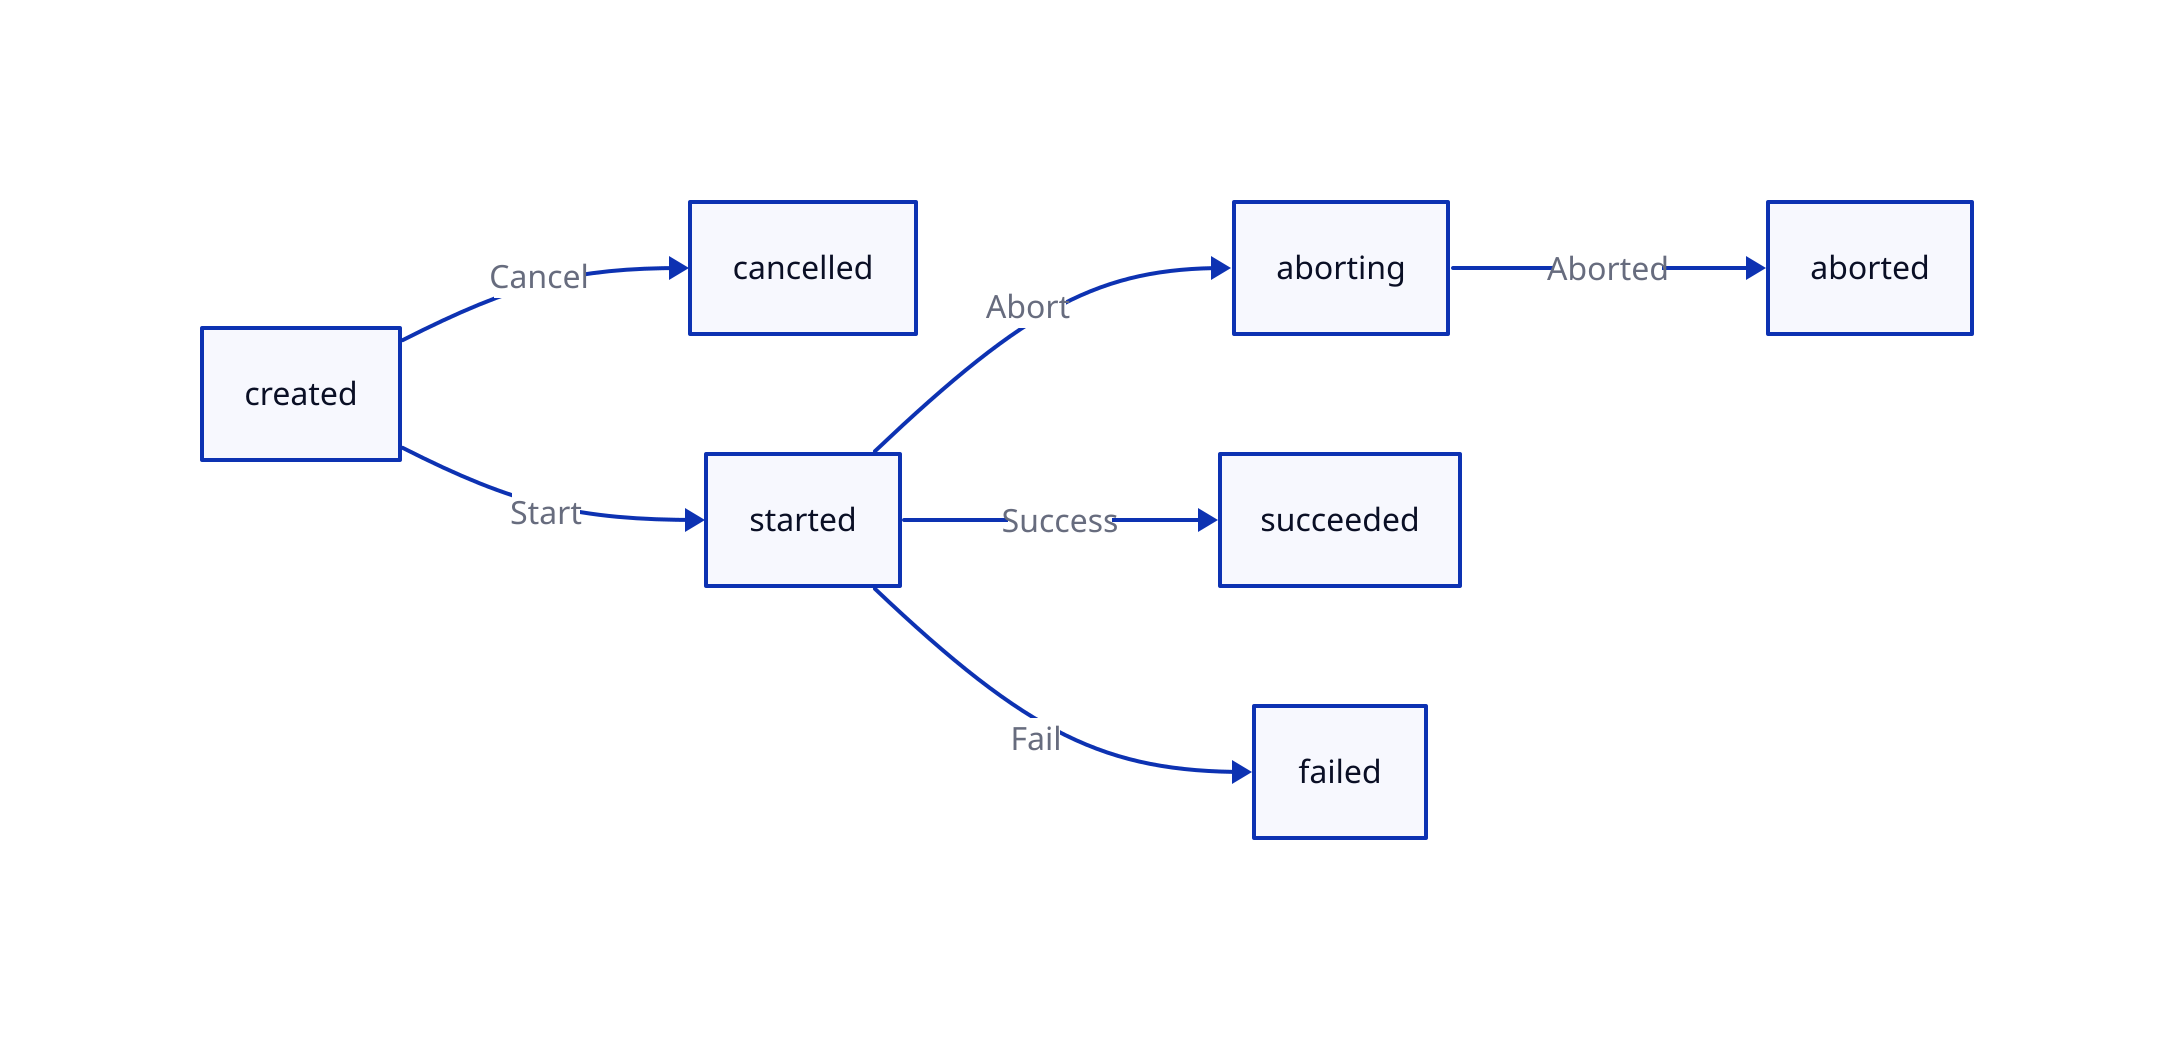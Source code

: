 direction: right

created -> cancelled: Cancel
created -> started: Start

started -> aborting: Abort
aborting -> aborted: Aborted
started -> succeeded: Success
started -> failed: Fail
